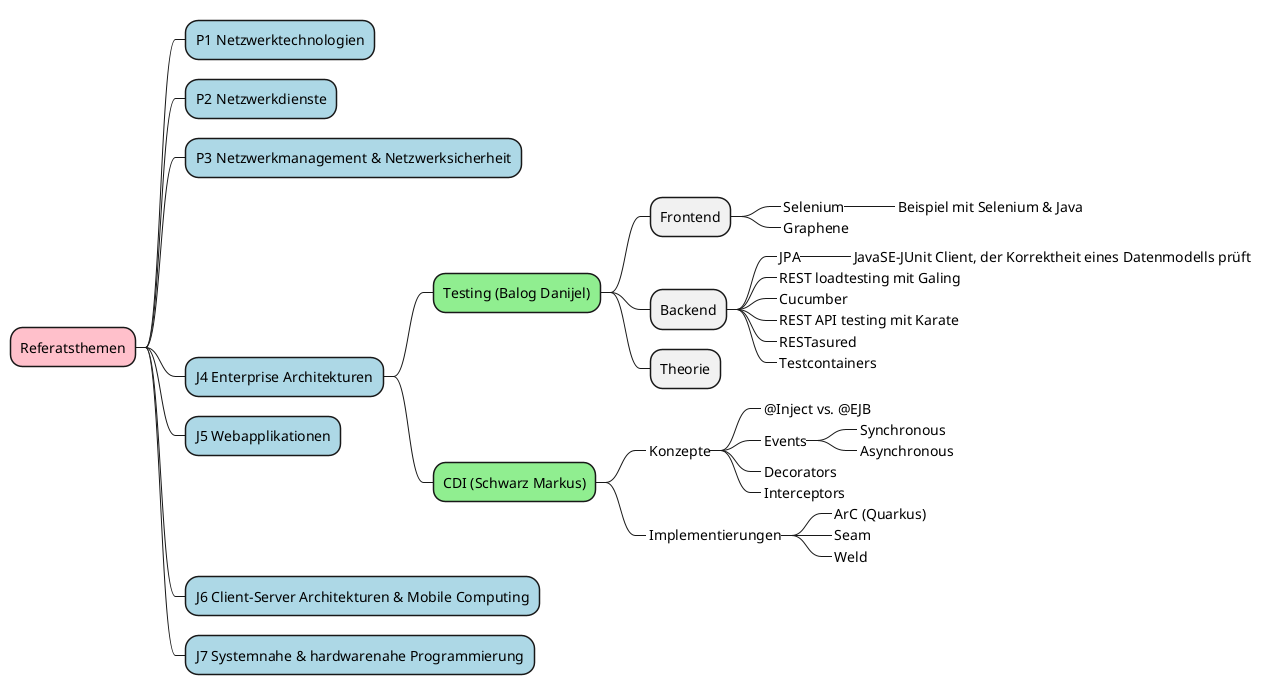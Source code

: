 @startmindmap

*[#Pink] Referatsthemen
	*[#LightBlue] P1 Netzwerktechnologien
	*[#LightBlue] P2 Netzwerkdienste
	*[#LightBlue] P3 Netzwerkmanagement & Netzwerksicherheit
	*[#LightBlue] J4 Enterprise Architekturen
		*[#LightGreen] Testing (Balog Danijel)
			* Frontend
				*_ Selenium
					*_ Beispiel mit Selenium & Java
				*_ Graphene
			* Backend
				*_ JPA
					*_ JavaSE-JUnit Client, der Korrektheit eines Datenmodells prüft
				*_ REST loadtesting mit Galing
				*_ Cucumber
				*_ REST API testing mit Karate
				*_ RESTasured
				*_ Testcontainers
			* Theorie
		*[#LightGreen] CDI (Schwarz Markus)
			*_ Konzepte
				*_ @Inject vs. @EJB
				*_ Events
					*_ Synchronous
					*_ Asynchronous
				*_ Decorators
				*_ Interceptors
			*_ Implementierungen
				*_ ArC (Quarkus)
				*_ Seam
				*_ Weld
	*[#LightBlue] J5 Webapplikationen
	*[#LightBlue] J6 Client-Server Architekturen & Mobile Computing
	*[#LightBlue] J7 Systemnahe & hardwarenahe Programmierung

@endmindmap